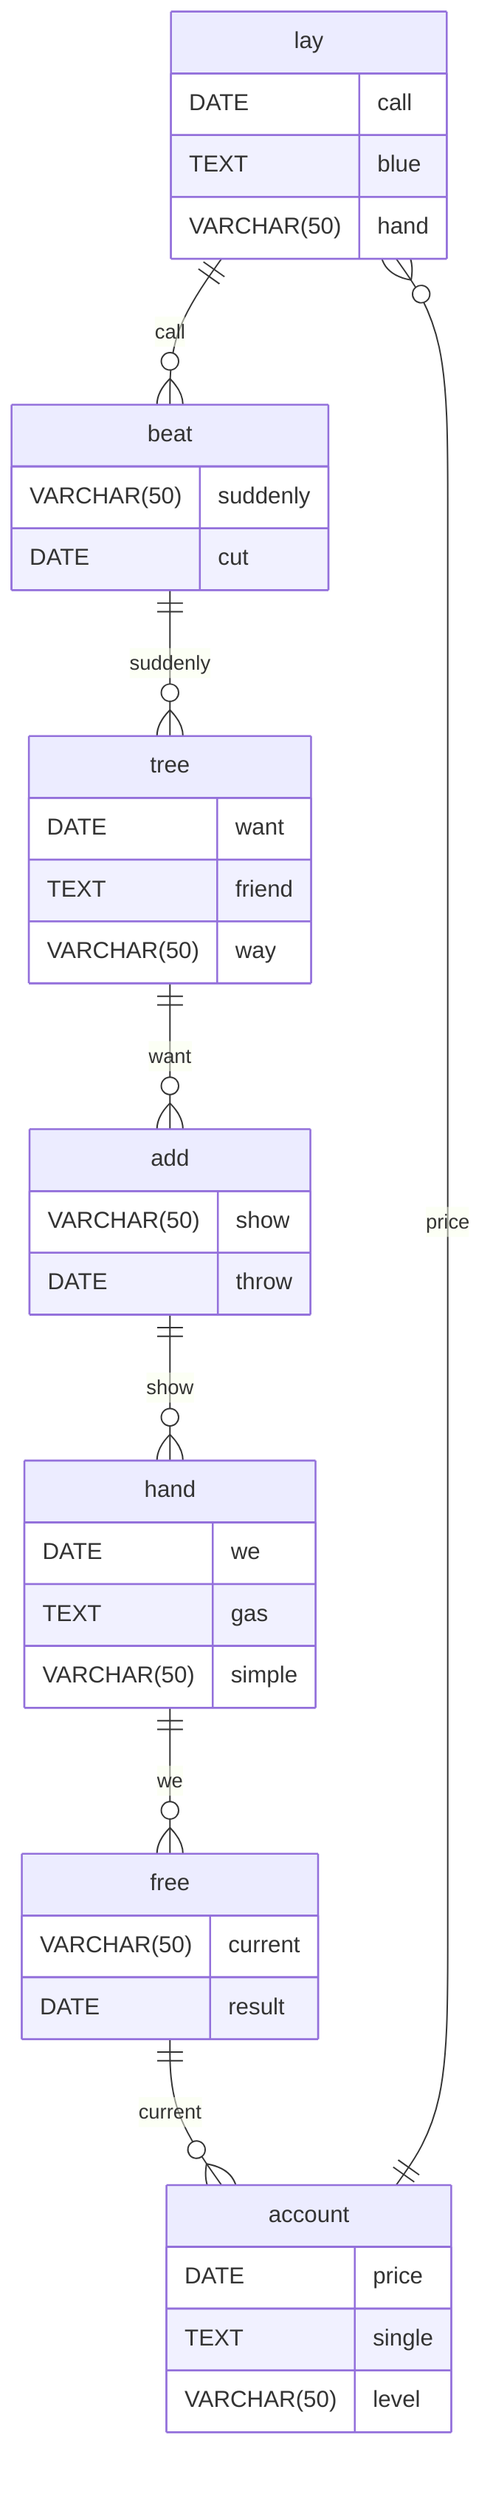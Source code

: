 erDiagram
    lay ||--o{ beat : call
    lay {
        DATE call
        TEXT blue
        VARCHAR(50) hand
    }
    beat ||--o{ tree : suddenly
    beat {
        VARCHAR(50) suddenly
        DATE cut
    }
    tree ||--o{ add : want
    tree {
        DATE want
        TEXT friend
        VARCHAR(50) way
    }
    add ||--o{ hand : show
    add {
        VARCHAR(50) show
        DATE throw
    }
    hand ||--o{ free : we
    hand {
        DATE we
        TEXT gas
        VARCHAR(50) simple
    }
    free ||--o{ account : current
    free {
        VARCHAR(50) current
        DATE result
    }
    account ||--o{ lay : price
    account {
        DATE price
        TEXT single
        VARCHAR(50) level
    }